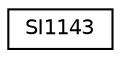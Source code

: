 digraph "Graphical Class Hierarchy"
{
  edge [fontname="Helvetica",fontsize="10",labelfontname="Helvetica",labelfontsize="10"];
  node [fontname="Helvetica",fontsize="10",shape=record];
  rankdir="LR";
  Node1 [label="SI1143",height=0.2,width=0.4,color="black", fillcolor="white", style="filled",URL="$class_s_i1143.html",tooltip="Provides Functionality to control the SI1143 Sensor on the Sensbert. "];
}
